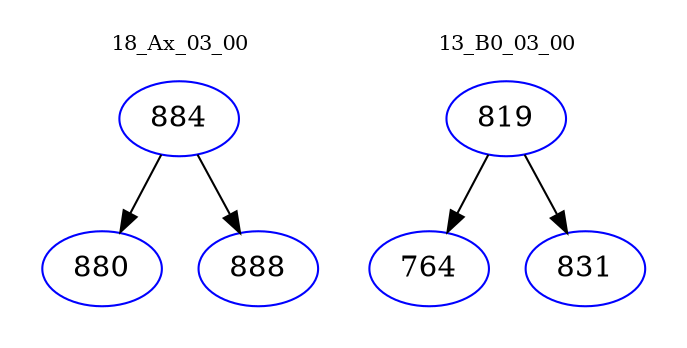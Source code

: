 digraph{
subgraph cluster_0 {
color = white
label = "18_Ax_03_00";
fontsize=10;
T0_884 [label="884", color="blue"]
T0_884 -> T0_880 [color="black"]
T0_880 [label="880", color="blue"]
T0_884 -> T0_888 [color="black"]
T0_888 [label="888", color="blue"]
}
subgraph cluster_1 {
color = white
label = "13_B0_03_00";
fontsize=10;
T1_819 [label="819", color="blue"]
T1_819 -> T1_764 [color="black"]
T1_764 [label="764", color="blue"]
T1_819 -> T1_831 [color="black"]
T1_831 [label="831", color="blue"]
}
}
